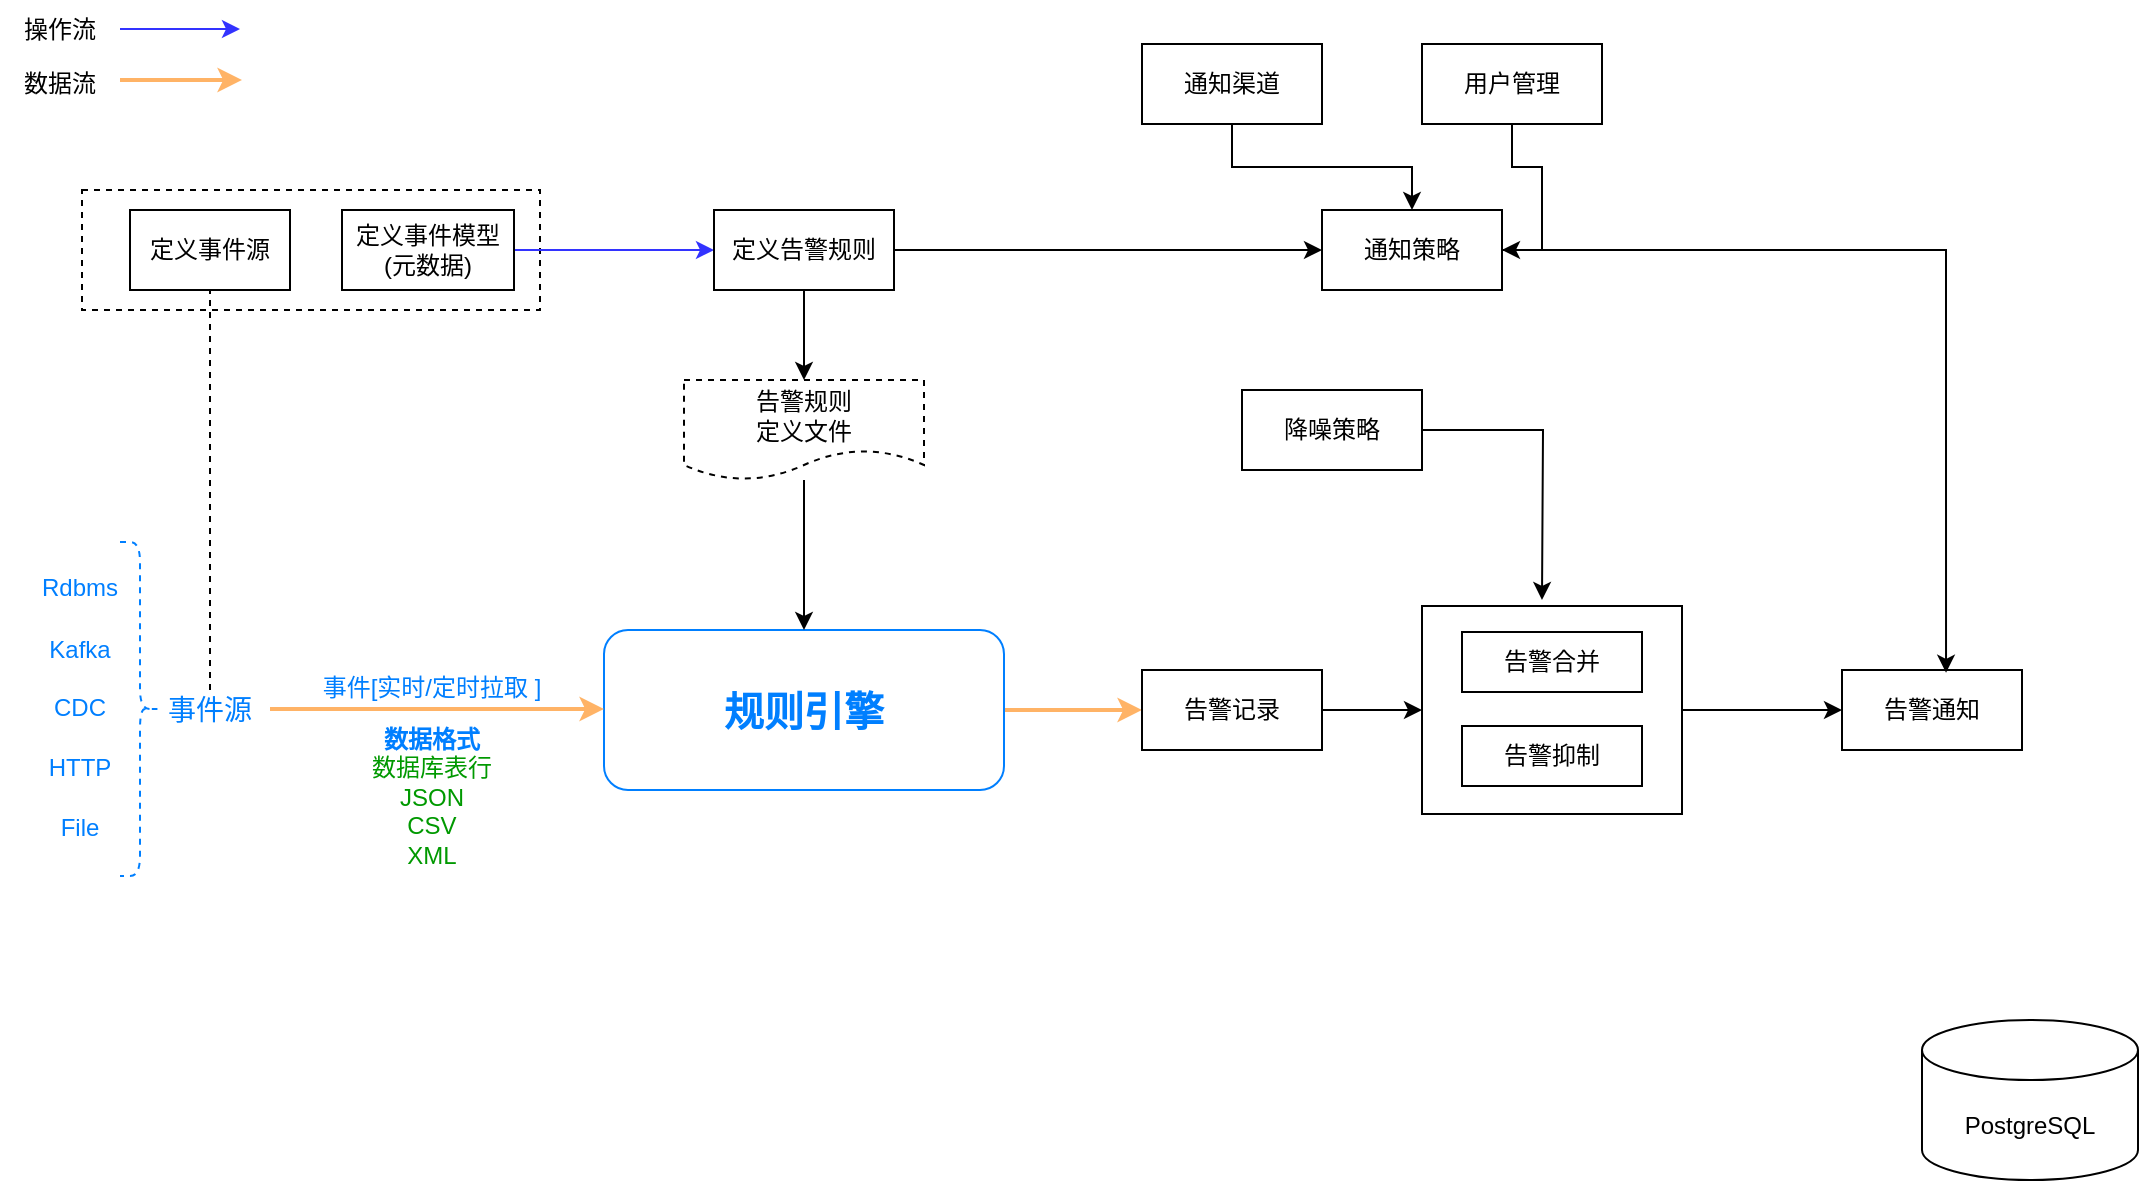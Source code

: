 <mxfile version="21.0.2" type="github" pages="3">
  <diagram name="架构图" id="fyfxFs40vQIkgWjK6ug6">
    <mxGraphModel dx="1050" dy="541" grid="1" gridSize="10" guides="1" tooltips="1" connect="1" arrows="1" fold="1" page="1" pageScale="1" pageWidth="1169" pageHeight="827" math="0" shadow="0">
      <root>
        <mxCell id="0" />
        <mxCell id="1" parent="0" />
        <mxCell id="mOruX_GzIYojNORpQygu-18" value="" style="rounded=0;whiteSpace=wrap;html=1;dashed=1;" parent="1" vertex="1">
          <mxGeometry x="70" y="95" width="229" height="60" as="geometry" />
        </mxCell>
        <mxCell id="mOruX_GzIYojNORpQygu-41" style="edgeStyle=orthogonalEdgeStyle;rounded=0;orthogonalLoop=1;jettySize=auto;html=1;entryX=0;entryY=0.5;entryDx=0;entryDy=0;fontSize=14;fontColor=#007FFF;strokeColor=#FFB366;strokeWidth=2;" parent="1" source="mOruX_GzIYojNORpQygu-1" target="mOruX_GzIYojNORpQygu-40" edge="1">
          <mxGeometry relative="1" as="geometry" />
        </mxCell>
        <mxCell id="mOruX_GzIYojNORpQygu-1" value="规则引擎" style="rounded=1;whiteSpace=wrap;html=1;fontSize=20;strokeColor=#007FFF;fontStyle=1;fontColor=#007FFF;" parent="1" vertex="1">
          <mxGeometry x="331" y="315" width="200" height="80" as="geometry" />
        </mxCell>
        <mxCell id="mOruX_GzIYojNORpQygu-7" value="定义事件源" style="rounded=0;whiteSpace=wrap;html=1;" parent="1" vertex="1">
          <mxGeometry x="94" y="105" width="80" height="40" as="geometry" />
        </mxCell>
        <mxCell id="mOruX_GzIYojNORpQygu-16" style="edgeStyle=orthogonalEdgeStyle;rounded=0;orthogonalLoop=1;jettySize=auto;html=1;exitX=1;exitY=0.5;exitDx=0;exitDy=0;entryX=0;entryY=0.5;entryDx=0;entryDy=0;fontSize=20;strokeColor=#3333FF;fontColor=#007FFF;fillColor=#d5e8d4;" parent="1" source="mOruX_GzIYojNORpQygu-9" target="mOruX_GzIYojNORpQygu-10" edge="1">
          <mxGeometry relative="1" as="geometry" />
        </mxCell>
        <mxCell id="mOruX_GzIYojNORpQygu-9" value="定义事件模型&lt;br&gt;(元数据)" style="rounded=0;whiteSpace=wrap;html=1;" parent="1" vertex="1">
          <mxGeometry x="200" y="105" width="86" height="40" as="geometry" />
        </mxCell>
        <mxCell id="AYFe1LkNhk6pxs-Rbo1C-2" style="edgeStyle=orthogonalEdgeStyle;rounded=0;orthogonalLoop=1;jettySize=auto;html=1;entryX=0;entryY=0.5;entryDx=0;entryDy=0;" parent="1" source="mOruX_GzIYojNORpQygu-10" target="AYFe1LkNhk6pxs-Rbo1C-1" edge="1">
          <mxGeometry relative="1" as="geometry" />
        </mxCell>
        <mxCell id="AYFe1LkNhk6pxs-Rbo1C-3" style="edgeStyle=orthogonalEdgeStyle;rounded=0;orthogonalLoop=1;jettySize=auto;html=1;entryX=0.5;entryY=0;entryDx=0;entryDy=0;" parent="1" source="mOruX_GzIYojNORpQygu-10" target="mOruX_GzIYojNORpQygu-17" edge="1">
          <mxGeometry relative="1" as="geometry" />
        </mxCell>
        <mxCell id="mOruX_GzIYojNORpQygu-10" value="定义告警规则" style="rounded=0;whiteSpace=wrap;html=1;" parent="1" vertex="1">
          <mxGeometry x="386" y="105" width="90" height="40" as="geometry" />
        </mxCell>
        <mxCell id="AYFe1LkNhk6pxs-Rbo1C-5" style="edgeStyle=orthogonalEdgeStyle;rounded=0;orthogonalLoop=1;jettySize=auto;html=1;entryX=0.5;entryY=0;entryDx=0;entryDy=0;" parent="1" source="mOruX_GzIYojNORpQygu-17" target="mOruX_GzIYojNORpQygu-1" edge="1">
          <mxGeometry relative="1" as="geometry" />
        </mxCell>
        <mxCell id="mOruX_GzIYojNORpQygu-17" value="告警规则&lt;br&gt;定义文件" style="shape=document;whiteSpace=wrap;html=1;boundedLbl=1;dashed=1;" parent="1" vertex="1">
          <mxGeometry x="371" y="190" width="120" height="50" as="geometry" />
        </mxCell>
        <mxCell id="mOruX_GzIYojNORpQygu-25" value="" style="shape=curlyBracket;whiteSpace=wrap;html=1;rounded=1;flipH=1;labelPosition=right;verticalLabelPosition=middle;align=left;verticalAlign=middle;dashed=1;strokeColor=#007FFF;fontSize=20;fontColor=#007FFF;" parent="1" vertex="1">
          <mxGeometry x="89" y="271" width="20" height="167" as="geometry" />
        </mxCell>
        <mxCell id="mOruX_GzIYojNORpQygu-26" value="Rdbms" style="text;strokeColor=none;align=center;fillColor=none;html=1;verticalAlign=middle;whiteSpace=wrap;rounded=0;fontSize=12;fontColor=#007FFF;" parent="1" vertex="1">
          <mxGeometry x="39" y="284" width="60" height="20" as="geometry" />
        </mxCell>
        <mxCell id="mOruX_GzIYojNORpQygu-28" value="Kafka" style="text;strokeColor=none;align=center;fillColor=none;html=1;verticalAlign=middle;whiteSpace=wrap;rounded=0;fontSize=12;fontColor=#007FFF;" parent="1" vertex="1">
          <mxGeometry x="39" y="315" width="60" height="20" as="geometry" />
        </mxCell>
        <mxCell id="mOruX_GzIYojNORpQygu-31" value="CDC" style="text;strokeColor=none;align=center;fillColor=none;html=1;verticalAlign=middle;whiteSpace=wrap;rounded=0;fontSize=12;fontColor=#007FFF;" parent="1" vertex="1">
          <mxGeometry x="39" y="344" width="60" height="20" as="geometry" />
        </mxCell>
        <mxCell id="mOruX_GzIYojNORpQygu-32" value="HTTP" style="text;strokeColor=none;align=center;fillColor=none;html=1;verticalAlign=middle;whiteSpace=wrap;rounded=0;fontSize=12;fontColor=#007FFF;" parent="1" vertex="1">
          <mxGeometry x="39" y="374" width="60" height="20" as="geometry" />
        </mxCell>
        <mxCell id="mOruX_GzIYojNORpQygu-33" value="File" style="text;strokeColor=none;align=center;fillColor=none;html=1;verticalAlign=middle;whiteSpace=wrap;rounded=0;fontSize=12;fontColor=#007FFF;" parent="1" vertex="1">
          <mxGeometry x="39" y="404" width="60" height="20" as="geometry" />
        </mxCell>
        <mxCell id="mOruX_GzIYojNORpQygu-36" style="edgeStyle=orthogonalEdgeStyle;rounded=0;orthogonalLoop=1;jettySize=auto;html=1;fontSize=14;fontColor=#007FFF;strokeColor=#FFB366;strokeWidth=2;" parent="1" edge="1">
          <mxGeometry relative="1" as="geometry">
            <mxPoint x="89" y="40" as="sourcePoint" />
            <mxPoint x="150" y="40" as="targetPoint" />
          </mxGeometry>
        </mxCell>
        <mxCell id="mOruX_GzIYojNORpQygu-37" style="edgeStyle=orthogonalEdgeStyle;rounded=0;orthogonalLoop=1;jettySize=auto;html=1;exitX=0.5;exitY=0;exitDx=0;exitDy=0;fontSize=14;fontColor=#007FFF;dashed=1;endArrow=none;endFill=0;" parent="1" source="mOruX_GzIYojNORpQygu-34" target="mOruX_GzIYojNORpQygu-7" edge="1">
          <mxGeometry relative="1" as="geometry" />
        </mxCell>
        <mxCell id="mOruX_GzIYojNORpQygu-34" value="事件源" style="text;strokeColor=none;align=center;fillColor=none;html=1;verticalAlign=middle;whiteSpace=wrap;rounded=0;fontSize=14;fontColor=#007FFF;" parent="1" vertex="1">
          <mxGeometry x="104" y="345" width="60" height="20" as="geometry" />
        </mxCell>
        <mxCell id="mOruX_GzIYojNORpQygu-38" value="事件[实时/定时拉取 ]" style="text;strokeColor=none;align=center;fillColor=none;html=1;verticalAlign=middle;whiteSpace=wrap;rounded=0;fontSize=12;fontColor=#007FFF;" parent="1" vertex="1">
          <mxGeometry x="180" y="334" width="130" height="20" as="geometry" />
        </mxCell>
        <mxCell id="mOruX_GzIYojNORpQygu-39" value="&lt;b&gt;&lt;font style=&quot;font-size: 12px;&quot;&gt;数据格式&lt;/font&gt;&lt;/b&gt;&lt;br&gt;&lt;font color=&quot;#009900&quot;&gt;数据库表行&lt;br&gt;JSON&lt;br&gt;CSV&lt;br&gt;XML&lt;/font&gt;" style="text;strokeColor=none;align=center;fillColor=none;html=1;verticalAlign=top;whiteSpace=wrap;rounded=0;fontSize=12;fontColor=#007FFF;" parent="1" vertex="1">
          <mxGeometry x="180" y="356" width="130" height="100" as="geometry" />
        </mxCell>
        <mxCell id="N9vnKGzAlBT49hK8Uw0d-4" style="edgeStyle=orthogonalEdgeStyle;rounded=0;orthogonalLoop=1;jettySize=auto;html=1;entryX=0;entryY=0.5;entryDx=0;entryDy=0;" edge="1" parent="1" source="mOruX_GzIYojNORpQygu-40" target="SUWMHciUiN1ln3H69Bqs-1">
          <mxGeometry relative="1" as="geometry" />
        </mxCell>
        <mxCell id="mOruX_GzIYojNORpQygu-40" value="告警记录" style="rounded=0;whiteSpace=wrap;html=1;" parent="1" vertex="1">
          <mxGeometry x="600" y="335" width="90" height="40" as="geometry" />
        </mxCell>
        <mxCell id="mOruX_GzIYojNORpQygu-42" value="告警通知" style="rounded=0;whiteSpace=wrap;html=1;" parent="1" vertex="1">
          <mxGeometry x="950" y="335" width="90" height="40" as="geometry" />
        </mxCell>
        <mxCell id="p2kBlK-FWfxOSTdEt7PT-1" value="PostgreSQL" style="shape=cylinder3;whiteSpace=wrap;html=1;boundedLbl=1;backgroundOutline=1;size=15;" parent="1" vertex="1">
          <mxGeometry x="990" y="510" width="108" height="80" as="geometry" />
        </mxCell>
        <mxCell id="p2kBlK-FWfxOSTdEt7PT-5" style="edgeStyle=orthogonalEdgeStyle;rounded=0;orthogonalLoop=1;jettySize=auto;html=1;fontSize=20;fontColor=#007FFF;strokeColor=#3333FF;fillColor=#d5e8d4;" parent="1" edge="1">
          <mxGeometry relative="1" as="geometry">
            <mxPoint x="89" y="14.5" as="sourcePoint" />
            <mxPoint x="149" y="14.5" as="targetPoint" />
          </mxGeometry>
        </mxCell>
        <mxCell id="p2kBlK-FWfxOSTdEt7PT-6" value="操作流" style="text;strokeColor=none;align=center;fillColor=none;html=1;verticalAlign=middle;whiteSpace=wrap;rounded=0;" parent="1" vertex="1">
          <mxGeometry x="29" width="60" height="30" as="geometry" />
        </mxCell>
        <mxCell id="p2kBlK-FWfxOSTdEt7PT-12" style="edgeStyle=orthogonalEdgeStyle;rounded=0;orthogonalLoop=1;jettySize=auto;html=1;entryX=0;entryY=0.5;entryDx=0;entryDy=0;fontSize=14;fontColor=#007FFF;strokeColor=#FFB366;strokeWidth=2;" parent="1" edge="1">
          <mxGeometry relative="1" as="geometry">
            <mxPoint x="164" y="354.5" as="sourcePoint" />
            <mxPoint x="331" y="354.5" as="targetPoint" />
          </mxGeometry>
        </mxCell>
        <mxCell id="p2kBlK-FWfxOSTdEt7PT-14" value="数据流" style="text;strokeColor=none;align=center;fillColor=none;html=1;verticalAlign=middle;whiteSpace=wrap;rounded=0;" parent="1" vertex="1">
          <mxGeometry x="29" y="27" width="60" height="30" as="geometry" />
        </mxCell>
        <mxCell id="AYFe1LkNhk6pxs-Rbo1C-6" style="edgeStyle=orthogonalEdgeStyle;rounded=0;orthogonalLoop=1;jettySize=auto;html=1;entryX=1;entryY=0.5;entryDx=0;entryDy=0;" parent="1" source="p2kBlK-FWfxOSTdEt7PT-15" target="AYFe1LkNhk6pxs-Rbo1C-1" edge="1">
          <mxGeometry relative="1" as="geometry" />
        </mxCell>
        <mxCell id="p2kBlK-FWfxOSTdEt7PT-15" value="用户管理" style="rounded=0;whiteSpace=wrap;html=1;" parent="1" vertex="1">
          <mxGeometry x="740" y="22" width="90" height="40" as="geometry" />
        </mxCell>
        <mxCell id="4iDX63rbDuVrgUjDsWIF-3" style="edgeStyle=orthogonalEdgeStyle;rounded=0;orthogonalLoop=1;jettySize=auto;html=1;entryX=0.578;entryY=0.035;entryDx=0;entryDy=0;entryPerimeter=0;" edge="1" parent="1" source="AYFe1LkNhk6pxs-Rbo1C-1" target="mOruX_GzIYojNORpQygu-42">
          <mxGeometry relative="1" as="geometry" />
        </mxCell>
        <mxCell id="AYFe1LkNhk6pxs-Rbo1C-1" value="通知策略" style="rounded=0;whiteSpace=wrap;html=1;" parent="1" vertex="1">
          <mxGeometry x="690" y="105" width="90" height="40" as="geometry" />
        </mxCell>
        <mxCell id="AYFe1LkNhk6pxs-Rbo1C-8" style="edgeStyle=orthogonalEdgeStyle;rounded=0;orthogonalLoop=1;jettySize=auto;html=1;entryX=0.5;entryY=0;entryDx=0;entryDy=0;" parent="1" source="AYFe1LkNhk6pxs-Rbo1C-7" target="AYFe1LkNhk6pxs-Rbo1C-1" edge="1">
          <mxGeometry relative="1" as="geometry" />
        </mxCell>
        <mxCell id="AYFe1LkNhk6pxs-Rbo1C-7" value="通知渠道" style="rounded=0;whiteSpace=wrap;html=1;" parent="1" vertex="1">
          <mxGeometry x="600" y="22" width="90" height="40" as="geometry" />
        </mxCell>
        <mxCell id="N9vnKGzAlBT49hK8Uw0d-5" style="edgeStyle=orthogonalEdgeStyle;rounded=0;orthogonalLoop=1;jettySize=auto;html=1;entryX=0;entryY=0.5;entryDx=0;entryDy=0;" edge="1" parent="1" source="SUWMHciUiN1ln3H69Bqs-1" target="mOruX_GzIYojNORpQygu-42">
          <mxGeometry relative="1" as="geometry" />
        </mxCell>
        <mxCell id="SUWMHciUiN1ln3H69Bqs-1" value="" style="rounded=0;whiteSpace=wrap;html=1;" vertex="1" parent="1">
          <mxGeometry x="740" y="303" width="130" height="104" as="geometry" />
        </mxCell>
        <mxCell id="N9vnKGzAlBT49hK8Uw0d-1" value="告警合并" style="rounded=0;whiteSpace=wrap;html=1;" vertex="1" parent="1">
          <mxGeometry x="760" y="316" width="90" height="30" as="geometry" />
        </mxCell>
        <mxCell id="N9vnKGzAlBT49hK8Uw0d-2" value="告警抑制" style="rounded=0;whiteSpace=wrap;html=1;" vertex="1" parent="1">
          <mxGeometry x="760" y="363" width="90" height="30" as="geometry" />
        </mxCell>
        <mxCell id="N9vnKGzAlBT49hK8Uw0d-3" style="edgeStyle=orthogonalEdgeStyle;rounded=0;orthogonalLoop=1;jettySize=auto;html=1;exitX=0.5;exitY=1;exitDx=0;exitDy=0;" edge="1" parent="1" source="N9vnKGzAlBT49hK8Uw0d-2" target="N9vnKGzAlBT49hK8Uw0d-2">
          <mxGeometry relative="1" as="geometry" />
        </mxCell>
        <mxCell id="4iDX63rbDuVrgUjDsWIF-2" style="edgeStyle=orthogonalEdgeStyle;rounded=0;orthogonalLoop=1;jettySize=auto;html=1;" edge="1" parent="1" source="4iDX63rbDuVrgUjDsWIF-1">
          <mxGeometry relative="1" as="geometry">
            <mxPoint x="800" y="300" as="targetPoint" />
          </mxGeometry>
        </mxCell>
        <mxCell id="4iDX63rbDuVrgUjDsWIF-1" value="降噪策略" style="rounded=0;whiteSpace=wrap;html=1;" vertex="1" parent="1">
          <mxGeometry x="650" y="195" width="90" height="40" as="geometry" />
        </mxCell>
      </root>
    </mxGraphModel>
  </diagram>
  <diagram id="dFroDQbs53emCn8TejDB" name="告警规则设计">
    <mxGraphModel dx="1050" dy="541" grid="1" gridSize="10" guides="1" tooltips="1" connect="1" arrows="1" fold="1" page="1" pageScale="1" pageWidth="1169" pageHeight="827" math="0" shadow="0">
      <root>
        <mxCell id="0" />
        <mxCell id="1" parent="0" />
        <mxCell id="9-6hHzbfZa_yqnp6kfX1-1" value="规则名称" style="rounded=0;whiteSpace=wrap;html=1;" parent="1" vertex="1">
          <mxGeometry x="150" y="180" width="100" height="30" as="geometry" />
        </mxCell>
        <mxCell id="9-6hHzbfZa_yqnp6kfX1-2" style="edgeStyle=orthogonalEdgeStyle;rounded=0;orthogonalLoop=1;jettySize=auto;html=1;" parent="1" source="9-6hHzbfZa_yqnp6kfX1-3" target="9-6hHzbfZa_yqnp6kfX1-5" edge="1">
          <mxGeometry relative="1" as="geometry" />
        </mxCell>
        <mxCell id="9-6hHzbfZa_yqnp6kfX1-3" value="选择事件源" style="rounded=0;whiteSpace=wrap;html=1;" parent="1" vertex="1">
          <mxGeometry x="150" y="220" width="100" height="30" as="geometry" />
        </mxCell>
        <mxCell id="9-6hHzbfZa_yqnp6kfX1-4" style="edgeStyle=orthogonalEdgeStyle;rounded=0;orthogonalLoop=1;jettySize=auto;html=1;entryX=0;entryY=0.5;entryDx=0;entryDy=0;" parent="1" source="9-6hHzbfZa_yqnp6kfX1-5" target="9-6hHzbfZa_yqnp6kfX1-10" edge="1">
          <mxGeometry relative="1" as="geometry" />
        </mxCell>
        <mxCell id="9-6hHzbfZa_yqnp6kfX1-5" value="列出事件源字段" style="rounded=0;whiteSpace=wrap;html=1;" parent="1" vertex="1">
          <mxGeometry x="350" y="220" width="100" height="30" as="geometry" />
        </mxCell>
        <mxCell id="9-6hHzbfZa_yqnp6kfX1-6" style="edgeStyle=orthogonalEdgeStyle;rounded=0;orthogonalLoop=1;jettySize=auto;html=1;entryX=0;entryY=0.5;entryDx=0;entryDy=0;" parent="1" source="9-6hHzbfZa_yqnp6kfX1-7" target="9-6hHzbfZa_yqnp6kfX1-18" edge="1">
          <mxGeometry relative="1" as="geometry" />
        </mxCell>
        <mxCell id="9-6hHzbfZa_yqnp6kfX1-7" value="设置过滤条件" style="rounded=0;whiteSpace=wrap;html=1;" parent="1" vertex="1">
          <mxGeometry x="150" y="280" width="100" height="30" as="geometry" />
        </mxCell>
        <mxCell id="9-6hHzbfZa_yqnp6kfX1-8" style="edgeStyle=orthogonalEdgeStyle;rounded=0;orthogonalLoop=1;jettySize=auto;html=1;entryX=0;entryY=0.5;entryDx=0;entryDy=0;" parent="1" source="9-6hHzbfZa_yqnp6kfX1-9" target="9-6hHzbfZa_yqnp6kfX1-26" edge="1">
          <mxGeometry relative="1" as="geometry" />
        </mxCell>
        <mxCell id="9-6hHzbfZa_yqnp6kfX1-9" value="设置排序条件" style="rounded=0;whiteSpace=wrap;html=1;" parent="1" vertex="1">
          <mxGeometry x="150" y="430" width="100" height="30" as="geometry" />
        </mxCell>
        <mxCell id="9-6hHzbfZa_yqnp6kfX1-10" value="选择字段" style="rounded=0;whiteSpace=wrap;html=1;" parent="1" vertex="1">
          <mxGeometry x="520" y="220" width="100" height="30" as="geometry" />
        </mxCell>
        <mxCell id="9-6hHzbfZa_yqnp6kfX1-11" style="edgeStyle=orthogonalEdgeStyle;rounded=0;orthogonalLoop=1;jettySize=auto;html=1;" parent="1" source="9-6hHzbfZa_yqnp6kfX1-12" target="9-6hHzbfZa_yqnp6kfX1-14" edge="1">
          <mxGeometry relative="1" as="geometry" />
        </mxCell>
        <mxCell id="9-6hHzbfZa_yqnp6kfX1-12" value="设置时间窗口" style="rounded=0;whiteSpace=wrap;html=1;" parent="1" vertex="1">
          <mxGeometry x="150" y="530" width="110" height="30" as="geometry" />
        </mxCell>
        <mxCell id="9-6hHzbfZa_yqnp6kfX1-13" style="edgeStyle=orthogonalEdgeStyle;rounded=0;orthogonalLoop=1;jettySize=auto;html=1;" parent="1" source="9-6hHzbfZa_yqnp6kfX1-14" target="9-6hHzbfZa_yqnp6kfX1-16" edge="1">
          <mxGeometry relative="1" as="geometry" />
        </mxCell>
        <mxCell id="9-6hHzbfZa_yqnp6kfX1-14" value="输入时间值" style="rounded=0;whiteSpace=wrap;html=1;" parent="1" vertex="1">
          <mxGeometry x="350" y="530" width="100" height="30" as="geometry" />
        </mxCell>
        <mxCell id="9-6hHzbfZa_yqnp6kfX1-15" style="edgeStyle=orthogonalEdgeStyle;rounded=0;orthogonalLoop=1;jettySize=auto;html=1;entryX=0;entryY=0.5;entryDx=0;entryDy=0;" parent="1" source="9-6hHzbfZa_yqnp6kfX1-16" target="9-6hHzbfZa_yqnp6kfX1-65" edge="1">
          <mxGeometry relative="1" as="geometry" />
        </mxCell>
        <mxCell id="9-6hHzbfZa_yqnp6kfX1-16" value="选择时间单位" style="rounded=0;whiteSpace=wrap;html=1;" parent="1" vertex="1">
          <mxGeometry x="520" y="530" width="100" height="30" as="geometry" />
        </mxCell>
        <mxCell id="9-6hHzbfZa_yqnp6kfX1-17" style="edgeStyle=orthogonalEdgeStyle;rounded=0;orthogonalLoop=1;jettySize=auto;html=1;entryX=0;entryY=0.5;entryDx=0;entryDy=0;" parent="1" source="9-6hHzbfZa_yqnp6kfX1-18" target="9-6hHzbfZa_yqnp6kfX1-20" edge="1">
          <mxGeometry relative="1" as="geometry" />
        </mxCell>
        <mxCell id="9-6hHzbfZa_yqnp6kfX1-18" value="多个条件设置" style="rounded=0;whiteSpace=wrap;html=1;" parent="1" vertex="1">
          <mxGeometry x="350" y="280" width="100" height="30" as="geometry" />
        </mxCell>
        <mxCell id="9-6hHzbfZa_yqnp6kfX1-19" style="edgeStyle=orthogonalEdgeStyle;rounded=0;orthogonalLoop=1;jettySize=auto;html=1;entryX=0;entryY=0.5;entryDx=0;entryDy=0;" parent="1" source="9-6hHzbfZa_yqnp6kfX1-20" target="9-6hHzbfZa_yqnp6kfX1-22" edge="1">
          <mxGeometry relative="1" as="geometry" />
        </mxCell>
        <mxCell id="9-6hHzbfZa_yqnp6kfX1-20" value="选择字段" style="rounded=0;whiteSpace=wrap;html=1;" parent="1" vertex="1">
          <mxGeometry x="520" y="280" width="100" height="30" as="geometry" />
        </mxCell>
        <mxCell id="9-6hHzbfZa_yqnp6kfX1-21" value="" style="edgeStyle=orthogonalEdgeStyle;rounded=0;orthogonalLoop=1;jettySize=auto;html=1;" parent="1" source="9-6hHzbfZa_yqnp6kfX1-22" target="9-6hHzbfZa_yqnp6kfX1-24" edge="1">
          <mxGeometry relative="1" as="geometry" />
        </mxCell>
        <mxCell id="9-6hHzbfZa_yqnp6kfX1-22" value="选择比较条件" style="rounded=0;whiteSpace=wrap;html=1;" parent="1" vertex="1">
          <mxGeometry x="660" y="280" width="100" height="30" as="geometry" />
        </mxCell>
        <mxCell id="9-6hHzbfZa_yqnp6kfX1-23" style="edgeStyle=orthogonalEdgeStyle;rounded=0;orthogonalLoop=1;jettySize=auto;html=1;entryX=0;entryY=0.5;entryDx=0;entryDy=0;" parent="1" source="9-6hHzbfZa_yqnp6kfX1-24" target="9-6hHzbfZa_yqnp6kfX1-33" edge="1">
          <mxGeometry relative="1" as="geometry" />
        </mxCell>
        <mxCell id="9-6hHzbfZa_yqnp6kfX1-24" value="设置条件值" style="rounded=0;whiteSpace=wrap;html=1;" parent="1" vertex="1">
          <mxGeometry x="800" y="280" width="100" height="30" as="geometry" />
        </mxCell>
        <mxCell id="9-6hHzbfZa_yqnp6kfX1-25" style="edgeStyle=orthogonalEdgeStyle;rounded=0;orthogonalLoop=1;jettySize=auto;html=1;entryX=0;entryY=0.5;entryDx=0;entryDy=0;" parent="1" source="9-6hHzbfZa_yqnp6kfX1-26" target="9-6hHzbfZa_yqnp6kfX1-28" edge="1">
          <mxGeometry relative="1" as="geometry" />
        </mxCell>
        <mxCell id="9-6hHzbfZa_yqnp6kfX1-26" value="多个排序设置" style="rounded=0;whiteSpace=wrap;html=1;" parent="1" vertex="1">
          <mxGeometry x="350" y="430" width="100" height="30" as="geometry" />
        </mxCell>
        <mxCell id="9-6hHzbfZa_yqnp6kfX1-27" style="edgeStyle=orthogonalEdgeStyle;rounded=0;orthogonalLoop=1;jettySize=auto;html=1;entryX=0;entryY=0.5;entryDx=0;entryDy=0;" parent="1" source="9-6hHzbfZa_yqnp6kfX1-28" target="9-6hHzbfZa_yqnp6kfX1-30" edge="1">
          <mxGeometry relative="1" as="geometry" />
        </mxCell>
        <mxCell id="9-6hHzbfZa_yqnp6kfX1-28" value="选择字段" style="rounded=0;whiteSpace=wrap;html=1;" parent="1" vertex="1">
          <mxGeometry x="520" y="430" width="100" height="30" as="geometry" />
        </mxCell>
        <mxCell id="9-6hHzbfZa_yqnp6kfX1-29" style="edgeStyle=orthogonalEdgeStyle;rounded=0;orthogonalLoop=1;jettySize=auto;html=1;entryX=0;entryY=0.5;entryDx=0;entryDy=0;" parent="1" source="9-6hHzbfZa_yqnp6kfX1-30" target="9-6hHzbfZa_yqnp6kfX1-31" edge="1">
          <mxGeometry relative="1" as="geometry" />
        </mxCell>
        <mxCell id="9-6hHzbfZa_yqnp6kfX1-30" value="设置排序方向" style="rounded=0;whiteSpace=wrap;html=1;" parent="1" vertex="1">
          <mxGeometry x="660" y="430" width="100" height="30" as="geometry" />
        </mxCell>
        <mxCell id="9-6hHzbfZa_yqnp6kfX1-31" value="选择升序、降序" style="rounded=0;whiteSpace=wrap;html=1;" parent="1" vertex="1">
          <mxGeometry x="800" y="430" width="100" height="30" as="geometry" />
        </mxCell>
        <mxCell id="9-6hHzbfZa_yqnp6kfX1-32" style="edgeStyle=orthogonalEdgeStyle;rounded=0;orthogonalLoop=1;jettySize=auto;html=1;entryX=0;entryY=0.5;entryDx=0;entryDy=0;" parent="1" source="9-6hHzbfZa_yqnp6kfX1-33" target="9-6hHzbfZa_yqnp6kfX1-34" edge="1">
          <mxGeometry relative="1" as="geometry" />
        </mxCell>
        <mxCell id="9-6hHzbfZa_yqnp6kfX1-33" value="设置条件间关系" style="rounded=0;whiteSpace=wrap;html=1;" parent="1" vertex="1">
          <mxGeometry x="940" y="280" width="100" height="30" as="geometry" />
        </mxCell>
        <mxCell id="9-6hHzbfZa_yqnp6kfX1-34" value="勾选多个条件为一组" style="rounded=0;whiteSpace=wrap;html=1;" parent="1" vertex="1">
          <mxGeometry x="1100" y="280" width="120" height="30" as="geometry" />
        </mxCell>
        <mxCell id="9-6hHzbfZa_yqnp6kfX1-35" style="edgeStyle=orthogonalEdgeStyle;rounded=0;orthogonalLoop=1;jettySize=auto;html=1;entryX=0;entryY=0.5;entryDx=0;entryDy=0;" parent="1" source="9-6hHzbfZa_yqnp6kfX1-36" target="9-6hHzbfZa_yqnp6kfX1-40" edge="1">
          <mxGeometry relative="1" as="geometry" />
        </mxCell>
        <mxCell id="9-6hHzbfZa_yqnp6kfX1-36" value="设置触发条件" style="rounded=0;whiteSpace=wrap;html=1;" parent="1" vertex="1">
          <mxGeometry x="150" y="760" width="110" height="30" as="geometry" />
        </mxCell>
        <mxCell id="9-6hHzbfZa_yqnp6kfX1-37" style="edgeStyle=orthogonalEdgeStyle;rounded=0;orthogonalLoop=1;jettySize=auto;html=1;entryX=0;entryY=0.5;entryDx=0;entryDy=0;" parent="1" source="9-6hHzbfZa_yqnp6kfX1-40" target="9-6hHzbfZa_yqnp6kfX1-42" edge="1">
          <mxGeometry relative="1" as="geometry" />
        </mxCell>
        <mxCell id="9-6hHzbfZa_yqnp6kfX1-38" style="edgeStyle=orthogonalEdgeStyle;rounded=0;orthogonalLoop=1;jettySize=auto;html=1;entryX=0;entryY=0.5;entryDx=0;entryDy=0;" parent="1" source="9-6hHzbfZa_yqnp6kfX1-40" target="9-6hHzbfZa_yqnp6kfX1-44" edge="1">
          <mxGeometry relative="1" as="geometry" />
        </mxCell>
        <mxCell id="9-6hHzbfZa_yqnp6kfX1-39" style="edgeStyle=orthogonalEdgeStyle;rounded=0;orthogonalLoop=1;jettySize=auto;html=1;entryX=0;entryY=0.5;entryDx=0;entryDy=0;" parent="1" source="9-6hHzbfZa_yqnp6kfX1-40" target="9-6hHzbfZa_yqnp6kfX1-46" edge="1">
          <mxGeometry relative="1" as="geometry" />
        </mxCell>
        <mxCell id="9-6hHzbfZa_yqnp6kfX1-40" value="动态增加多个" style="rounded=0;whiteSpace=wrap;html=1;" parent="1" vertex="1">
          <mxGeometry x="350" y="760" width="100" height="30" as="geometry" />
        </mxCell>
        <mxCell id="9-6hHzbfZa_yqnp6kfX1-41" style="edgeStyle=orthogonalEdgeStyle;rounded=0;orthogonalLoop=1;jettySize=auto;html=1;entryX=0;entryY=0.5;entryDx=0;entryDy=0;" parent="1" source="9-6hHzbfZa_yqnp6kfX1-42" edge="1">
          <mxGeometry relative="1" as="geometry">
            <mxPoint x="660" y="775" as="targetPoint" />
          </mxGeometry>
        </mxCell>
        <mxCell id="9-6hHzbfZa_yqnp6kfX1-42" value="有数据" style="rounded=0;whiteSpace=wrap;html=1;" parent="1" vertex="1">
          <mxGeometry x="520" y="760" width="100" height="30" as="geometry" />
        </mxCell>
        <mxCell id="9-6hHzbfZa_yqnp6kfX1-43" style="edgeStyle=orthogonalEdgeStyle;rounded=0;orthogonalLoop=1;jettySize=auto;html=1;entryX=0;entryY=0.5;entryDx=0;entryDy=0;" parent="1" source="9-6hHzbfZa_yqnp6kfX1-44" edge="1">
          <mxGeometry relative="1" as="geometry">
            <mxPoint x="660" y="844" as="targetPoint" />
          </mxGeometry>
        </mxCell>
        <mxCell id="9-6hHzbfZa_yqnp6kfX1-44" value="无数据" style="rounded=0;whiteSpace=wrap;html=1;" parent="1" vertex="1">
          <mxGeometry x="520" y="829" width="100" height="30" as="geometry" />
        </mxCell>
        <mxCell id="9-6hHzbfZa_yqnp6kfX1-45" style="edgeStyle=orthogonalEdgeStyle;rounded=0;orthogonalLoop=1;jettySize=auto;html=1;entryX=0;entryY=0.5;entryDx=0;entryDy=0;" parent="1" source="9-6hHzbfZa_yqnp6kfX1-46" target="9-6hHzbfZa_yqnp6kfX1-54" edge="1">
          <mxGeometry relative="1" as="geometry" />
        </mxCell>
        <mxCell id="9-6hHzbfZa_yqnp6kfX1-46" value="阈值" style="rounded=0;whiteSpace=wrap;html=1;" parent="1" vertex="1">
          <mxGeometry x="520" y="897" width="100" height="30" as="geometry" />
        </mxCell>
        <mxCell id="9-6hHzbfZa_yqnp6kfX1-47" style="edgeStyle=orthogonalEdgeStyle;rounded=0;orthogonalLoop=1;jettySize=auto;html=1;entryX=0;entryY=0.5;entryDx=0;entryDy=0;" parent="1" source="9-6hHzbfZa_yqnp6kfX1-48" target="9-6hHzbfZa_yqnp6kfX1-50" edge="1">
          <mxGeometry relative="1" as="geometry" />
        </mxCell>
        <mxCell id="9-6hHzbfZa_yqnp6kfX1-48" value="设置标签" style="rounded=0;whiteSpace=wrap;html=1;" parent="1" vertex="1">
          <mxGeometry x="150" y="640" width="110" height="30" as="geometry" />
        </mxCell>
        <mxCell id="9-6hHzbfZa_yqnp6kfX1-49" style="edgeStyle=orthogonalEdgeStyle;rounded=0;orthogonalLoop=1;jettySize=auto;html=1;entryX=0;entryY=0.5;entryDx=0;entryDy=0;" parent="1" source="9-6hHzbfZa_yqnp6kfX1-50" target="9-6hHzbfZa_yqnp6kfX1-52" edge="1">
          <mxGeometry relative="1" as="geometry" />
        </mxCell>
        <mxCell id="9-6hHzbfZa_yqnp6kfX1-50" value="动态增加多个" style="rounded=0;whiteSpace=wrap;html=1;" parent="1" vertex="1">
          <mxGeometry x="350" y="640" width="100" height="30" as="geometry" />
        </mxCell>
        <mxCell id="9-6hHzbfZa_yqnp6kfX1-51" style="edgeStyle=orthogonalEdgeStyle;rounded=0;orthogonalLoop=1;jettySize=auto;html=1;entryX=0;entryY=0.5;entryDx=0;entryDy=0;" parent="1" source="9-6hHzbfZa_yqnp6kfX1-52" target="9-6hHzbfZa_yqnp6kfX1-66" edge="1">
          <mxGeometry relative="1" as="geometry" />
        </mxCell>
        <mxCell id="9-6hHzbfZa_yqnp6kfX1-52" value="输入静态值或选择标签库" style="rounded=0;whiteSpace=wrap;html=1;" parent="1" vertex="1">
          <mxGeometry x="520" y="640" width="150" height="30" as="geometry" />
        </mxCell>
        <mxCell id="9-6hHzbfZa_yqnp6kfX1-53" style="edgeStyle=orthogonalEdgeStyle;rounded=0;orthogonalLoop=1;jettySize=auto;html=1;entryX=0;entryY=0.5;entryDx=0;entryDy=0;" parent="1" source="9-6hHzbfZa_yqnp6kfX1-54" target="9-6hHzbfZa_yqnp6kfX1-60" edge="1">
          <mxGeometry relative="1" as="geometry" />
        </mxCell>
        <mxCell id="9-6hHzbfZa_yqnp6kfX1-54" value="选择指标" style="rounded=0;whiteSpace=wrap;html=1;" parent="1" vertex="1">
          <mxGeometry x="660" y="897" width="150" height="30" as="geometry" />
        </mxCell>
        <mxCell id="9-6hHzbfZa_yqnp6kfX1-55" style="edgeStyle=orthogonalEdgeStyle;rounded=0;orthogonalLoop=1;jettySize=auto;html=1;" parent="1" source="9-6hHzbfZa_yqnp6kfX1-56" target="9-6hHzbfZa_yqnp6kfX1-72" edge="1">
          <mxGeometry relative="1" as="geometry" />
        </mxCell>
        <mxCell id="9-6hHzbfZa_yqnp6kfX1-56" value="输入阈值" style="rounded=0;whiteSpace=wrap;html=1;" parent="1" vertex="1">
          <mxGeometry x="1140" y="897" width="90" height="30" as="geometry" />
        </mxCell>
        <mxCell id="9-6hHzbfZa_yqnp6kfX1-57" style="edgeStyle=orthogonalEdgeStyle;rounded=0;orthogonalLoop=1;jettySize=auto;html=1;entryX=0;entryY=0.5;entryDx=0;entryDy=0;" parent="1" source="9-6hHzbfZa_yqnp6kfX1-58" target="9-6hHzbfZa_yqnp6kfX1-56" edge="1">
          <mxGeometry relative="1" as="geometry" />
        </mxCell>
        <mxCell id="9-6hHzbfZa_yqnp6kfX1-58" value="选择比较符" style="rounded=0;whiteSpace=wrap;html=1;" parent="1" vertex="1">
          <mxGeometry x="990" y="897" width="90" height="30" as="geometry" />
        </mxCell>
        <mxCell id="9-6hHzbfZa_yqnp6kfX1-59" style="edgeStyle=orthogonalEdgeStyle;rounded=0;orthogonalLoop=1;jettySize=auto;html=1;entryX=0;entryY=0.5;entryDx=0;entryDy=0;" parent="1" source="9-6hHzbfZa_yqnp6kfX1-60" target="9-6hHzbfZa_yqnp6kfX1-58" edge="1">
          <mxGeometry relative="1" as="geometry" />
        </mxCell>
        <mxCell id="9-6hHzbfZa_yqnp6kfX1-60" value="选择聚合方式" style="rounded=0;whiteSpace=wrap;html=1;" parent="1" vertex="1">
          <mxGeometry x="850" y="897" width="90" height="30" as="geometry" />
        </mxCell>
        <mxCell id="9-6hHzbfZa_yqnp6kfX1-61" value="=、&amp;gt;、&amp;lt;、等" style="shape=document;whiteSpace=wrap;html=1;boundedLbl=1;fillColor=#fff2cc;strokeColor=#d6b656;" parent="1" vertex="1">
          <mxGeometry x="660" y="320" width="100" height="50" as="geometry" />
        </mxCell>
        <mxCell id="9-6hHzbfZa_yqnp6kfX1-62" value="静态值、变量" style="shape=document;whiteSpace=wrap;html=1;boundedLbl=1;fillColor=#fff2cc;strokeColor=#d6b656;" parent="1" vertex="1">
          <mxGeometry x="800" y="320" width="100" height="50" as="geometry" />
        </mxCell>
        <mxCell id="9-6hHzbfZa_yqnp6kfX1-63" value="and、or" style="shape=document;whiteSpace=wrap;html=1;boundedLbl=1;fillColor=#fff2cc;strokeColor=#d6b656;" parent="1" vertex="1">
          <mxGeometry x="940" y="320" width="100" height="50" as="geometry" />
        </mxCell>
        <mxCell id="9-6hHzbfZa_yqnp6kfX1-64" value="多个条件用放在一个括号中，譬如 (a&amp;gt;1 or b&amp;lt;5)" style="shape=document;whiteSpace=wrap;html=1;boundedLbl=1;fillColor=#fff2cc;strokeColor=#d6b656;" parent="1" vertex="1">
          <mxGeometry x="1100" y="320" width="120" height="70" as="geometry" />
        </mxCell>
        <mxCell id="9-6hHzbfZa_yqnp6kfX1-65" value="对于实时流数据而言，这个是时间窗口，对于拉取数据库而言，这个为定时器，譬如对于kafka，设置5分钟表示使用5分钟内的数据进行计算，譬如拉取mysql某个表，设定5分钟表示每5分钟读取一批数据进行计算" style="shape=document;whiteSpace=wrap;html=1;boundedLbl=1;fillColor=#fff2cc;strokeColor=#d6b656;" parent="1" vertex="1">
          <mxGeometry x="740" y="490" width="270" height="110" as="geometry" />
        </mxCell>
        <mxCell id="9-6hHzbfZa_yqnp6kfX1-66" value="标签的意思是相当于给产生的告警记录增加一些维度，如果设置的触发查询中存在分组，那么分组字段默认就是标签，主要应用于告警降噪、通知路由和管理分派等场景，譬如增加标签“group”,设置值为“开发组”，那么在这个告警规则下产生的告警记录都会拥有group=开发组这一属性" style="shape=document;whiteSpace=wrap;html=1;boundedLbl=1;fillColor=#fff2cc;strokeColor=#d6b656;" parent="1" vertex="1">
          <mxGeometry x="740" y="605" width="370" height="100" as="geometry" />
        </mxCell>
        <mxCell id="9-6hHzbfZa_yqnp6kfX1-67" value="在设定的时间窗口中，只要有&amp;gt;1条事件进入，就会触发告警，适用于其他系统已经计算出告警" style="shape=document;whiteSpace=wrap;html=1;boundedLbl=1;fillColor=#fff2cc;strokeColor=#d6b656;" parent="1" vertex="1">
          <mxGeometry x="660" y="749.5" width="360" height="51" as="geometry" />
        </mxCell>
        <mxCell id="9-6hHzbfZa_yqnp6kfX1-68" value="在设定的时间窗口中没有事件进入，就会触发告警" style="shape=document;whiteSpace=wrap;html=1;boundedLbl=1;fillColor=#fff2cc;strokeColor=#d6b656;" parent="1" vertex="1">
          <mxGeometry x="660" y="820" width="360" height="51" as="geometry" />
        </mxCell>
        <mxCell id="9-6hHzbfZa_yqnp6kfX1-69" value="包括最大值、最小值、平均值、计数、求和" style="shape=document;whiteSpace=wrap;html=1;boundedLbl=1;fillColor=#fff2cc;strokeColor=#d6b656;" parent="1" vertex="1">
          <mxGeometry x="845" y="940" width="100" height="70" as="geometry" />
        </mxCell>
        <mxCell id="9-6hHzbfZa_yqnp6kfX1-70" value="=、&amp;gt;、&amp;lt;、等" style="shape=document;whiteSpace=wrap;html=1;boundedLbl=1;fillColor=#fff2cc;strokeColor=#d6b656;" parent="1" vertex="1">
          <mxGeometry x="990" y="940" width="100" height="50" as="geometry" />
        </mxCell>
        <mxCell id="9-6hHzbfZa_yqnp6kfX1-71" value="基于同一批事件，可以自定义设置多个触发条件，分别触发不同的告警" style="shape=document;whiteSpace=wrap;html=1;boundedLbl=1;fillColor=#fff2cc;strokeColor=#d6b656;" parent="1" vertex="1">
          <mxGeometry x="350" y="809" width="100" height="101" as="geometry" />
        </mxCell>
        <mxCell id="9-6hHzbfZa_yqnp6kfX1-72" value="分组字段" style="rounded=0;whiteSpace=wrap;html=1;" parent="1" vertex="1">
          <mxGeometry x="1280" y="897" width="90" height="30" as="geometry" />
        </mxCell>
        <mxCell id="CRI8og_CTDF0pAKL7oPs-1" value="区间" style="shape=document;whiteSpace=wrap;html=1;boundedLbl=1;fillColor=#fff2cc;strokeColor=#d6b656;" vertex="1" parent="1">
          <mxGeometry x="1140" y="940" width="100" height="50" as="geometry" />
        </mxCell>
      </root>
    </mxGraphModel>
  </diagram>
  <diagram id="0ZUike_UPeLgUvRnHep9" name="告警降噪">
    <mxGraphModel dx="1050" dy="541" grid="1" gridSize="10" guides="1" tooltips="1" connect="1" arrows="1" fold="1" page="1" pageScale="1" pageWidth="1169" pageHeight="827" math="0" shadow="0">
      <root>
        <mxCell id="0" />
        <mxCell id="1" parent="0" />
        <mxCell id="7HGjDA-4uBnpTRqDVmde-56" value="" style="rounded=0;whiteSpace=wrap;html=1;fillColor=none;strokeColor=#3399FF;dashed=1;" parent="1" vertex="1">
          <mxGeometry x="260" y="500" width="270" height="100" as="geometry" />
        </mxCell>
        <mxCell id="7HGjDA-4uBnpTRqDVmde-8" style="edgeStyle=orthogonalEdgeStyle;rounded=0;orthogonalLoop=1;jettySize=auto;html=1;entryX=0;entryY=0.5;entryDx=0;entryDy=0;" parent="1" source="7HGjDA-4uBnpTRqDVmde-1" target="7HGjDA-4uBnpTRqDVmde-5" edge="1">
          <mxGeometry relative="1" as="geometry" />
        </mxCell>
        <mxCell id="7HGjDA-4uBnpTRqDVmde-1" value="入库" style="rounded=0;whiteSpace=wrap;html=1;" parent="1" vertex="1">
          <mxGeometry x="160" y="286" width="70" height="30" as="geometry" />
        </mxCell>
        <mxCell id="7HGjDA-4uBnpTRqDVmde-7" style="edgeStyle=orthogonalEdgeStyle;rounded=0;orthogonalLoop=1;jettySize=auto;html=1;entryX=0.5;entryY=0;entryDx=0;entryDy=0;" parent="1" source="7HGjDA-4uBnpTRqDVmde-3" target="7HGjDA-4uBnpTRqDVmde-5" edge="1">
          <mxGeometry relative="1" as="geometry" />
        </mxCell>
        <mxCell id="7HGjDA-4uBnpTRqDVmde-3" value="合并策略(缓存)" style="rounded=0;whiteSpace=wrap;html=1;" parent="1" vertex="1">
          <mxGeometry x="280" y="166" width="100" height="30" as="geometry" />
        </mxCell>
        <mxCell id="7HGjDA-4uBnpTRqDVmde-11" style="edgeStyle=orthogonalEdgeStyle;rounded=0;orthogonalLoop=1;jettySize=auto;html=1;entryX=0;entryY=0.5;entryDx=0;entryDy=0;" parent="1" source="7HGjDA-4uBnpTRqDVmde-4" edge="1">
          <mxGeometry relative="1" as="geometry">
            <mxPoint x="605" y="301" as="targetPoint" />
          </mxGeometry>
        </mxCell>
        <mxCell id="7HGjDA-4uBnpTRqDVmde-22" style="edgeStyle=orthogonalEdgeStyle;rounded=0;orthogonalLoop=1;jettySize=auto;html=1;exitX=0.5;exitY=1;exitDx=0;exitDy=0;" parent="1" source="7HGjDA-4uBnpTRqDVmde-4" target="7HGjDA-4uBnpTRqDVmde-19" edge="1">
          <mxGeometry relative="1" as="geometry" />
        </mxCell>
        <mxCell id="7HGjDA-4uBnpTRqDVmde-4" value="判断是否匹配&lt;br&gt;合并策略条件" style="rhombus;whiteSpace=wrap;html=1;" parent="1" vertex="1">
          <mxGeometry x="415" y="261" width="130" height="80" as="geometry" />
        </mxCell>
        <mxCell id="7HGjDA-4uBnpTRqDVmde-9" style="edgeStyle=orthogonalEdgeStyle;rounded=0;orthogonalLoop=1;jettySize=auto;html=1;entryX=0;entryY=0.5;entryDx=0;entryDy=0;" parent="1" source="7HGjDA-4uBnpTRqDVmde-5" target="7HGjDA-4uBnpTRqDVmde-4" edge="1">
          <mxGeometry relative="1" as="geometry" />
        </mxCell>
        <mxCell id="7HGjDA-4uBnpTRqDVmde-5" value="合并策略计算" style="rounded=0;whiteSpace=wrap;html=1;" parent="1" vertex="1">
          <mxGeometry x="285" y="286" width="90" height="30" as="geometry" />
        </mxCell>
        <mxCell id="7HGjDA-4uBnpTRqDVmde-24" style="edgeStyle=orthogonalEdgeStyle;rounded=0;orthogonalLoop=1;jettySize=auto;html=1;entryX=0.5;entryY=0;entryDx=0;entryDy=0;" parent="1" source="7HGjDA-4uBnpTRqDVmde-12" target="7HGjDA-4uBnpTRqDVmde-15" edge="1">
          <mxGeometry relative="1" as="geometry" />
        </mxCell>
        <mxCell id="7HGjDA-4uBnpTRqDVmde-12" value="合并组(缓存)" style="rounded=0;whiteSpace=wrap;html=1;" parent="1" vertex="1">
          <mxGeometry x="620" y="166" width="100" height="30" as="geometry" />
        </mxCell>
        <mxCell id="7HGjDA-4uBnpTRqDVmde-14" value="是" style="text;strokeColor=none;align=center;fillColor=none;html=1;verticalAlign=middle;whiteSpace=wrap;rounded=0;" parent="1" vertex="1">
          <mxGeometry x="545" y="276" width="60" height="30" as="geometry" />
        </mxCell>
        <mxCell id="7HGjDA-4uBnpTRqDVmde-15" value="判断是否&lt;br&gt;已存在合并组" style="rhombus;whiteSpace=wrap;html=1;" parent="1" vertex="1">
          <mxGeometry x="605" y="261" width="130" height="80" as="geometry" />
        </mxCell>
        <mxCell id="7HGjDA-4uBnpTRqDVmde-16" style="edgeStyle=orthogonalEdgeStyle;rounded=0;orthogonalLoop=1;jettySize=auto;html=1;entryX=0;entryY=0.5;entryDx=0;entryDy=0;" parent="1" edge="1">
          <mxGeometry relative="1" as="geometry">
            <mxPoint x="735" y="300.5" as="sourcePoint" />
            <mxPoint x="795" y="300.5" as="targetPoint" />
          </mxGeometry>
        </mxCell>
        <mxCell id="7HGjDA-4uBnpTRqDVmde-17" value="是" style="text;strokeColor=none;align=center;fillColor=none;html=1;verticalAlign=middle;whiteSpace=wrap;rounded=0;" parent="1" vertex="1">
          <mxGeometry x="735" y="276" width="60" height="30" as="geometry" />
        </mxCell>
        <mxCell id="7HGjDA-4uBnpTRqDVmde-25" style="edgeStyle=orthogonalEdgeStyle;rounded=0;orthogonalLoop=1;jettySize=auto;html=1;entryX=1;entryY=0.5;entryDx=0;entryDy=0;" parent="1" source="7HGjDA-4uBnpTRqDVmde-18" target="7HGjDA-4uBnpTRqDVmde-12" edge="1">
          <mxGeometry relative="1" as="geometry">
            <Array as="points">
              <mxPoint x="860" y="181" />
            </Array>
          </mxGeometry>
        </mxCell>
        <mxCell id="7HGjDA-4uBnpTRqDVmde-31" style="edgeStyle=orthogonalEdgeStyle;rounded=0;orthogonalLoop=1;jettySize=auto;html=1;entryX=0;entryY=0.5;entryDx=0;entryDy=0;" parent="1" source="7HGjDA-4uBnpTRqDVmde-18" target="7HGjDA-4uBnpTRqDVmde-30" edge="1">
          <mxGeometry relative="1" as="geometry" />
        </mxCell>
        <mxCell id="7HGjDA-4uBnpTRqDVmde-18" value="告警信息加入到合并组" style="rounded=0;whiteSpace=wrap;html=1;" parent="1" vertex="1">
          <mxGeometry x="795" y="286" width="130" height="30" as="geometry" />
        </mxCell>
        <mxCell id="7HGjDA-4uBnpTRqDVmde-23" style="edgeStyle=orthogonalEdgeStyle;rounded=0;orthogonalLoop=1;jettySize=auto;html=1;entryX=0.5;entryY=1;entryDx=0;entryDy=0;" parent="1" source="7HGjDA-4uBnpTRqDVmde-19" target="7HGjDA-4uBnpTRqDVmde-18" edge="1">
          <mxGeometry relative="1" as="geometry">
            <mxPoint x="615" y="421" as="targetPoint" />
          </mxGeometry>
        </mxCell>
        <mxCell id="7HGjDA-4uBnpTRqDVmde-19" value="根据策略创建新的合并组(首次创建)" style="rounded=0;whiteSpace=wrap;html=1;" parent="1" vertex="1">
          <mxGeometry x="430" y="406" width="100" height="30" as="geometry" />
        </mxCell>
        <mxCell id="7HGjDA-4uBnpTRqDVmde-26" value="更新缓存" style="text;strokeColor=none;align=center;fillColor=none;html=1;verticalAlign=middle;whiteSpace=wrap;rounded=0;" parent="1" vertex="1">
          <mxGeometry x="805" y="156" width="60" height="30" as="geometry" />
        </mxCell>
        <mxCell id="7HGjDA-4uBnpTRqDVmde-29" style="edgeStyle=orthogonalEdgeStyle;rounded=0;orthogonalLoop=1;jettySize=auto;html=1;entryX=0;entryY=0.5;entryDx=0;entryDy=0;" parent="1" source="7HGjDA-4uBnpTRqDVmde-28" target="7HGjDA-4uBnpTRqDVmde-1" edge="1">
          <mxGeometry relative="1" as="geometry" />
        </mxCell>
        <mxCell id="7HGjDA-4uBnpTRqDVmde-28" value="告警信息" style="rounded=0;whiteSpace=wrap;html=1;" parent="1" vertex="1">
          <mxGeometry x="20" y="286" width="90" height="30" as="geometry" />
        </mxCell>
        <mxCell id="7HGjDA-4uBnpTRqDVmde-30" value="更新告警信息状态" style="rounded=0;whiteSpace=wrap;html=1;" parent="1" vertex="1">
          <mxGeometry x="975" y="286" width="110" height="30" as="geometry" />
        </mxCell>
        <mxCell id="7HGjDA-4uBnpTRqDVmde-37" style="edgeStyle=orthogonalEdgeStyle;rounded=0;orthogonalLoop=1;jettySize=auto;html=1;entryX=0;entryY=0.5;entryDx=0;entryDy=0;" parent="1" source="7HGjDA-4uBnpTRqDVmde-32" target="7HGjDA-4uBnpTRqDVmde-33" edge="1">
          <mxGeometry relative="1" as="geometry" />
        </mxCell>
        <mxCell id="7HGjDA-4uBnpTRqDVmde-32" value="alert-create" style="rounded=0;whiteSpace=wrap;html=1;" parent="1" vertex="1">
          <mxGeometry x="146" y="530" width="90" height="30" as="geometry" />
        </mxCell>
        <mxCell id="7HGjDA-4uBnpTRqDVmde-38" style="edgeStyle=orthogonalEdgeStyle;rounded=0;orthogonalLoop=1;jettySize=auto;html=1;entryX=0;entryY=0.5;entryDx=0;entryDy=0;" parent="1" source="7HGjDA-4uBnpTRqDVmde-33" target="7HGjDA-4uBnpTRqDVmde-34" edge="1">
          <mxGeometry relative="1" as="geometry" />
        </mxCell>
        <mxCell id="7HGjDA-4uBnpTRqDVmde-33" value="alert-merged" style="rounded=0;whiteSpace=wrap;html=1;" parent="1" vertex="1">
          <mxGeometry x="283" y="530" width="90" height="30" as="geometry" />
        </mxCell>
        <mxCell id="7HGjDA-4uBnpTRqDVmde-43" style="edgeStyle=orthogonalEdgeStyle;rounded=0;orthogonalLoop=1;jettySize=auto;html=1;entryX=0;entryY=0.5;entryDx=0;entryDy=0;" parent="1" source="7HGjDA-4uBnpTRqDVmde-34" target="7HGjDA-4uBnpTRqDVmde-42" edge="1">
          <mxGeometry relative="1" as="geometry" />
        </mxCell>
        <mxCell id="7HGjDA-4uBnpTRqDVmde-34" value="alert-silenced" style="rounded=0;whiteSpace=wrap;html=1;" parent="1" vertex="1">
          <mxGeometry x="424" y="530" width="90" height="30" as="geometry" />
        </mxCell>
        <mxCell id="7HGjDA-4uBnpTRqDVmde-36" style="edgeStyle=orthogonalEdgeStyle;rounded=0;orthogonalLoop=1;jettySize=auto;html=1;entryX=0;entryY=0.5;entryDx=0;entryDy=0;" parent="1" source="7HGjDA-4uBnpTRqDVmde-35" target="7HGjDA-4uBnpTRqDVmde-32" edge="1">
          <mxGeometry relative="1" as="geometry" />
        </mxCell>
        <mxCell id="7HGjDA-4uBnpTRqDVmde-35" value="告警信息状态" style="text;strokeColor=none;align=center;fillColor=none;html=1;verticalAlign=middle;whiteSpace=wrap;rounded=0;" parent="1" vertex="1">
          <mxGeometry x="30" y="530" width="80" height="30" as="geometry" />
        </mxCell>
        <mxCell id="7HGjDA-4uBnpTRqDVmde-39" value="产生" style="text;strokeColor=none;align=center;fillColor=none;html=1;verticalAlign=middle;whiteSpace=wrap;rounded=0;" parent="1" vertex="1">
          <mxGeometry x="151" y="500" width="80" height="30" as="geometry" />
        </mxCell>
        <mxCell id="7HGjDA-4uBnpTRqDVmde-40" value="合并" style="text;strokeColor=none;align=center;fillColor=none;html=1;verticalAlign=middle;whiteSpace=wrap;rounded=0;" parent="1" vertex="1">
          <mxGeometry x="288" y="500" width="80" height="30" as="geometry" />
        </mxCell>
        <mxCell id="7HGjDA-4uBnpTRqDVmde-41" value="静默" style="text;strokeColor=none;align=center;fillColor=none;html=1;verticalAlign=middle;whiteSpace=wrap;rounded=0;" parent="1" vertex="1">
          <mxGeometry x="429" y="500" width="80" height="30" as="geometry" />
        </mxCell>
        <mxCell id="7HGjDA-4uBnpTRqDVmde-47" style="edgeStyle=orthogonalEdgeStyle;rounded=0;orthogonalLoop=1;jettySize=auto;html=1;" parent="1" source="7HGjDA-4uBnpTRqDVmde-42" target="7HGjDA-4uBnpTRqDVmde-45" edge="1">
          <mxGeometry relative="1" as="geometry" />
        </mxCell>
        <mxCell id="7HGjDA-4uBnpTRqDVmde-42" value="alert-pre-notify" style="rounded=0;whiteSpace=wrap;html=1;" parent="1" vertex="1">
          <mxGeometry x="569" y="530" width="90" height="30" as="geometry" />
        </mxCell>
        <mxCell id="7HGjDA-4uBnpTRqDVmde-44" value="待发送" style="text;strokeColor=none;align=center;fillColor=none;html=1;verticalAlign=middle;whiteSpace=wrap;rounded=0;" parent="1" vertex="1">
          <mxGeometry x="574" y="500" width="80" height="30" as="geometry" />
        </mxCell>
        <mxCell id="7HGjDA-4uBnpTRqDVmde-50" style="edgeStyle=orthogonalEdgeStyle;rounded=0;orthogonalLoop=1;jettySize=auto;html=1;entryX=0;entryY=0.5;entryDx=0;entryDy=0;" parent="1" source="7HGjDA-4uBnpTRqDVmde-45" target="7HGjDA-4uBnpTRqDVmde-48" edge="1">
          <mxGeometry relative="1" as="geometry" />
        </mxCell>
        <mxCell id="7HGjDA-4uBnpTRqDVmde-45" value="alert-notified" style="rounded=0;whiteSpace=wrap;html=1;" parent="1" vertex="1">
          <mxGeometry x="720" y="530" width="90" height="30" as="geometry" />
        </mxCell>
        <mxCell id="7HGjDA-4uBnpTRqDVmde-46" value="已发送" style="text;strokeColor=none;align=center;fillColor=none;html=1;verticalAlign=middle;whiteSpace=wrap;rounded=0;" parent="1" vertex="1">
          <mxGeometry x="725" y="500" width="80" height="30" as="geometry" />
        </mxCell>
        <mxCell id="7HGjDA-4uBnpTRqDVmde-55" style="edgeStyle=orthogonalEdgeStyle;rounded=0;orthogonalLoop=1;jettySize=auto;html=1;entryX=0;entryY=0.5;entryDx=0;entryDy=0;" parent="1" source="7HGjDA-4uBnpTRqDVmde-48" target="7HGjDA-4uBnpTRqDVmde-53" edge="1">
          <mxGeometry relative="1" as="geometry" />
        </mxCell>
        <mxCell id="7HGjDA-4uBnpTRqDVmde-48" value="alert-claimed" style="rounded=0;whiteSpace=wrap;html=1;" parent="1" vertex="1">
          <mxGeometry x="865" y="530" width="90" height="30" as="geometry" />
        </mxCell>
        <mxCell id="7HGjDA-4uBnpTRqDVmde-49" value="已认领" style="text;strokeColor=none;align=center;fillColor=none;html=1;verticalAlign=middle;whiteSpace=wrap;rounded=0;" parent="1" vertex="1">
          <mxGeometry x="870" y="500" width="80" height="30" as="geometry" />
        </mxCell>
        <mxCell id="7HGjDA-4uBnpTRqDVmde-53" value="alert-solved" style="rounded=0;whiteSpace=wrap;html=1;" parent="1" vertex="1">
          <mxGeometry x="1010" y="530" width="90" height="30" as="geometry" />
        </mxCell>
        <mxCell id="7HGjDA-4uBnpTRqDVmde-54" value="已解决" style="text;strokeColor=none;align=center;fillColor=none;html=1;verticalAlign=middle;whiteSpace=wrap;rounded=0;" parent="1" vertex="1">
          <mxGeometry x="1015" y="500" width="80" height="30" as="geometry" />
        </mxCell>
        <mxCell id="7HGjDA-4uBnpTRqDVmde-57" value="告警降噪(合并、抑制、静默)" style="text;strokeColor=none;align=center;fillColor=none;html=1;verticalAlign=middle;whiteSpace=wrap;rounded=0;" parent="1" vertex="1">
          <mxGeometry x="320" y="570" width="166" height="30" as="geometry" />
        </mxCell>
        <mxCell id="DHXHxuFCBVeNddjak8cY-2" value="" style="curved=1;endArrow=classic;html=1;rounded=0;entryX=0.5;entryY=1;entryDx=0;entryDy=0;dashed=1;" parent="1" target="7HGjDA-4uBnpTRqDVmde-39" edge="1">
          <mxGeometry width="50" height="50" relative="1" as="geometry">
            <mxPoint x="190" y="320" as="sourcePoint" />
            <mxPoint x="230" y="400" as="targetPoint" />
            <Array as="points">
              <mxPoint x="180" y="430" />
            </Array>
          </mxGeometry>
        </mxCell>
        <mxCell id="DHXHxuFCBVeNddjak8cY-5" value="" style="curved=1;endArrow=classic;html=1;rounded=0;entryX=0.5;entryY=1;entryDx=0;entryDy=0;dashed=1;exitX=0.5;exitY=1;exitDx=0;exitDy=0;" parent="1" source="7HGjDA-4uBnpTRqDVmde-30" target="7HGjDA-4uBnpTRqDVmde-40" edge="1">
          <mxGeometry width="50" height="50" relative="1" as="geometry">
            <mxPoint x="279" y="330" as="sourcePoint" />
            <mxPoint x="280" y="540" as="targetPoint" />
            <Array as="points">
              <mxPoint x="960" y="490" />
              <mxPoint x="340" y="450" />
            </Array>
          </mxGeometry>
        </mxCell>
      </root>
    </mxGraphModel>
  </diagram>
</mxfile>
